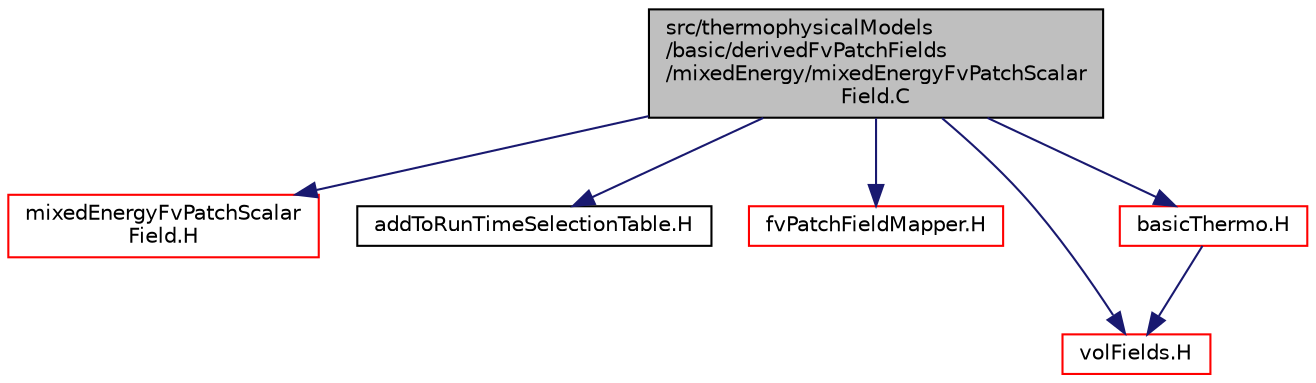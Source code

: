 digraph "src/thermophysicalModels/basic/derivedFvPatchFields/mixedEnergy/mixedEnergyFvPatchScalarField.C"
{
  bgcolor="transparent";
  edge [fontname="Helvetica",fontsize="10",labelfontname="Helvetica",labelfontsize="10"];
  node [fontname="Helvetica",fontsize="10",shape=record];
  Node1 [label="src/thermophysicalModels\l/basic/derivedFvPatchFields\l/mixedEnergy/mixedEnergyFvPatchScalar\lField.C",height=0.2,width=0.4,color="black", fillcolor="grey75", style="filled", fontcolor="black"];
  Node1 -> Node2 [color="midnightblue",fontsize="10",style="solid",fontname="Helvetica"];
  Node2 [label="mixedEnergyFvPatchScalar\lField.H",height=0.2,width=0.4,color="red",URL="$a09959.html"];
  Node1 -> Node3 [color="midnightblue",fontsize="10",style="solid",fontname="Helvetica"];
  Node3 [label="addToRunTimeSelectionTable.H",height=0.2,width=0.4,color="black",URL="$a07867.html",tooltip="Macros for easy insertion into run-time selection tables. "];
  Node1 -> Node4 [color="midnightblue",fontsize="10",style="solid",fontname="Helvetica"];
  Node4 [label="fvPatchFieldMapper.H",height=0.2,width=0.4,color="red",URL="$a05544.html"];
  Node1 -> Node5 [color="midnightblue",fontsize="10",style="solid",fontname="Helvetica"];
  Node5 [label="volFields.H",height=0.2,width=0.4,color="red",URL="$a05638.html"];
  Node1 -> Node6 [color="midnightblue",fontsize="10",style="solid",fontname="Helvetica"];
  Node6 [label="basicThermo.H",height=0.2,width=0.4,color="red",URL="$a09947.html"];
  Node6 -> Node5 [color="midnightblue",fontsize="10",style="solid",fontname="Helvetica"];
}

